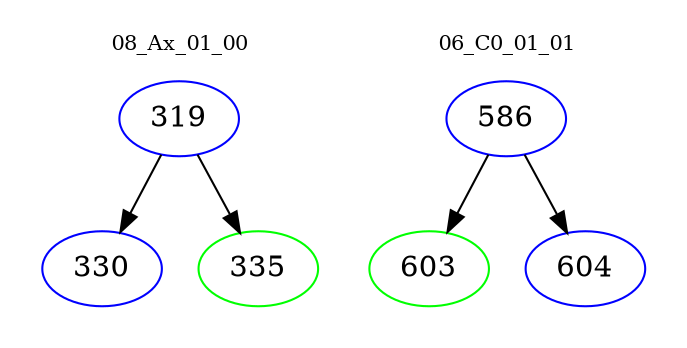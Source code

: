 digraph{
subgraph cluster_0 {
color = white
label = "08_Ax_01_00";
fontsize=10;
T0_319 [label="319", color="blue"]
T0_319 -> T0_330 [color="black"]
T0_330 [label="330", color="blue"]
T0_319 -> T0_335 [color="black"]
T0_335 [label="335", color="green"]
}
subgraph cluster_1 {
color = white
label = "06_C0_01_01";
fontsize=10;
T1_586 [label="586", color="blue"]
T1_586 -> T1_603 [color="black"]
T1_603 [label="603", color="green"]
T1_586 -> T1_604 [color="black"]
T1_604 [label="604", color="blue"]
}
}
